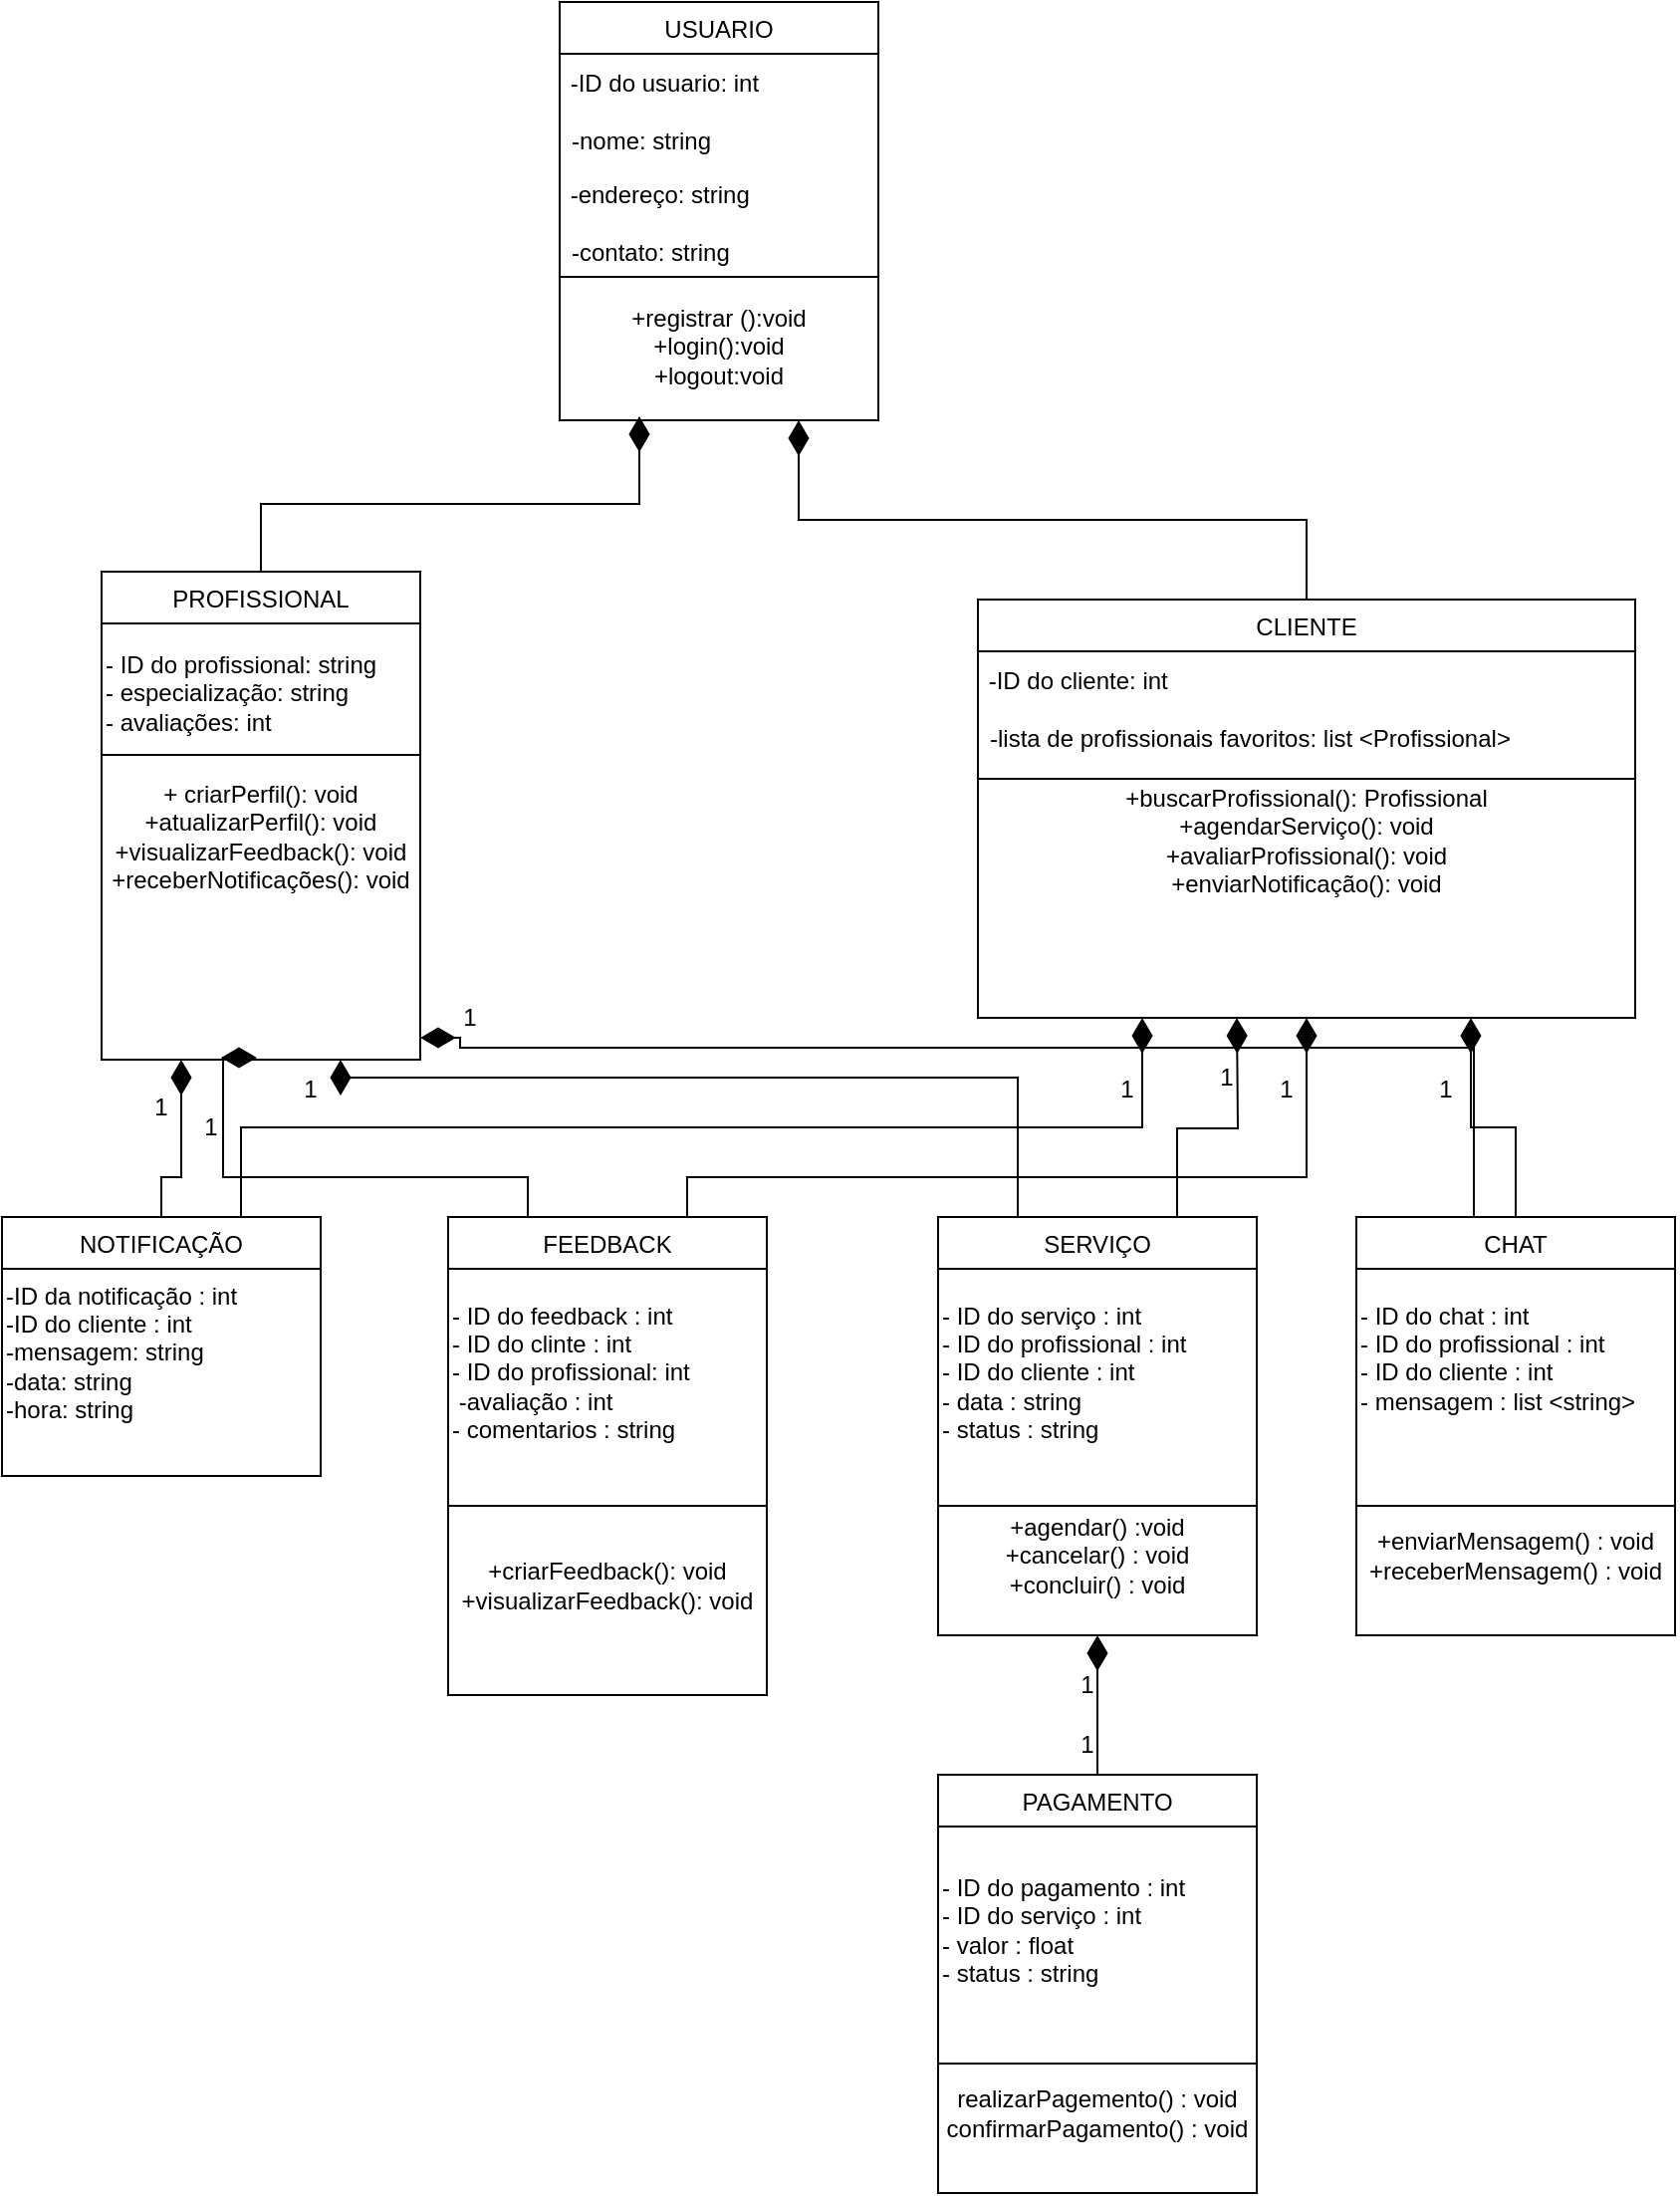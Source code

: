 <mxfile version="24.0.0" type="google">
  <diagram id="C5RBs43oDa-KdzZeNtuy" name="Page-1">
    <mxGraphModel grid="1" page="1" gridSize="10" guides="1" tooltips="1" connect="1" arrows="1" fold="1" pageScale="1" pageWidth="827" pageHeight="1169" math="0" shadow="0">
      <root>
        <mxCell id="WIyWlLk6GJQsqaUBKTNV-0" />
        <mxCell id="WIyWlLk6GJQsqaUBKTNV-1" parent="WIyWlLk6GJQsqaUBKTNV-0" />
        <mxCell id="kIVhi-jcQlniMlff_hRi-9" style="edgeStyle=orthogonalEdgeStyle;rounded=0;orthogonalLoop=1;jettySize=auto;html=1;exitX=0.5;exitY=0;exitDx=0;exitDy=0;entryX=0.25;entryY=1;entryDx=0;entryDy=0;endArrow=diamondThin;endFill=1;endSize=15;" edge="1" parent="WIyWlLk6GJQsqaUBKTNV-1" source="zkfFHV4jXpPFQw0GAbJ--6" target="kIVhi-jcQlniMlff_hRi-4">
          <mxGeometry relative="1" as="geometry" />
        </mxCell>
        <mxCell id="zkfFHV4jXpPFQw0GAbJ--6" value="PROFISSIONAL" style="swimlane;fontStyle=0;align=center;verticalAlign=top;childLayout=stackLayout;horizontal=1;startSize=26;horizontalStack=0;resizeParent=1;resizeLast=0;collapsible=1;marginBottom=0;rounded=0;shadow=0;strokeWidth=1;" vertex="1" parent="WIyWlLk6GJQsqaUBKTNV-1">
          <mxGeometry x="80" y="316" width="160" height="245" as="geometry">
            <mxRectangle x="130" y="380" width="160" height="26" as="alternateBounds" />
          </mxGeometry>
        </mxCell>
        <mxCell id="jrBkoxU86i3SBeRhGrjF-7" value="- ID do profissional: string&lt;br&gt;- especialização: string&lt;br&gt;- avaliações: int" style="text;strokeColor=none;align=left;fillColor=none;html=1;verticalAlign=middle;whiteSpace=wrap;rounded=0;" vertex="1" parent="zkfFHV4jXpPFQw0GAbJ--6">
          <mxGeometry y="26" width="160" height="70" as="geometry" />
        </mxCell>
        <mxCell id="kIVhi-jcQlniMlff_hRi-7" value="" style="endArrow=none;html=1;rounded=0;exitX=0;exitY=0.5;exitDx=0;exitDy=0;entryX=1;entryY=0.5;entryDx=0;entryDy=0;" edge="1" parent="zkfFHV4jXpPFQw0GAbJ--6">
          <mxGeometry width="50" height="50" relative="1" as="geometry">
            <mxPoint y="92" as="sourcePoint" />
            <mxPoint x="160" y="92" as="targetPoint" />
          </mxGeometry>
        </mxCell>
        <mxCell id="kIVhi-jcQlniMlff_hRi-8" value="+ criarPerfil(): void&lt;br&gt;+atualizarPerfil(): void&lt;br&gt;+visualizarFeedback(): void&lt;br&gt;+receberNotificações(): void" style="text;html=1;align=center;verticalAlign=middle;whiteSpace=wrap;rounded=0;" vertex="1" parent="zkfFHV4jXpPFQw0GAbJ--6">
          <mxGeometry y="96" width="160" height="74" as="geometry" />
        </mxCell>
        <mxCell id="zkfFHV4jXpPFQw0GAbJ--13" value="USUARIO" style="swimlane;fontStyle=0;align=center;verticalAlign=top;childLayout=stackLayout;horizontal=1;startSize=26;horizontalStack=0;resizeParent=1;resizeLast=0;collapsible=1;marginBottom=0;rounded=0;shadow=0;strokeWidth=1;" vertex="1" parent="WIyWlLk6GJQsqaUBKTNV-1">
          <mxGeometry x="310" y="30" width="160" height="210" as="geometry">
            <mxRectangle x="340" y="380" width="170" height="26" as="alternateBounds" />
          </mxGeometry>
        </mxCell>
        <mxCell id="3laLvIZvpJ1ySH2hgdI9-2" value="&amp;nbsp;-ID do usuario: int" style="text;html=1;align=left;verticalAlign=middle;resizable=0;points=[];autosize=1;strokeColor=none;fillColor=none;" vertex="1" parent="zkfFHV4jXpPFQw0GAbJ--13">
          <mxGeometry y="26" width="160" height="30" as="geometry" />
        </mxCell>
        <mxCell id="jrBkoxU86i3SBeRhGrjF-17" value="-nome: string" style="text;align=left;verticalAlign=top;spacingLeft=4;spacingRight=4;overflow=hidden;rotatable=0;points=[[0,0.5],[1,0.5]];portConstraint=eastwest;rounded=0;shadow=0;html=0;" vertex="1" parent="zkfFHV4jXpPFQw0GAbJ--13">
          <mxGeometry y="56" width="160" height="26" as="geometry" />
        </mxCell>
        <mxCell id="jrBkoxU86i3SBeRhGrjF-19" value="&amp;nbsp;-endereço: string" style="text;strokeColor=none;align=left;fillColor=none;html=1;verticalAlign=middle;whiteSpace=wrap;rounded=0;" vertex="1" parent="zkfFHV4jXpPFQw0GAbJ--13">
          <mxGeometry y="82" width="160" height="30" as="geometry" />
        </mxCell>
        <mxCell id="jrBkoxU86i3SBeRhGrjF-18" value="-contato: string" style="text;align=left;verticalAlign=top;spacingLeft=4;spacingRight=4;overflow=hidden;rotatable=0;points=[[0,0.5],[1,0.5]];portConstraint=eastwest;rounded=0;shadow=0;html=0;" vertex="1" parent="zkfFHV4jXpPFQw0GAbJ--13">
          <mxGeometry y="112" width="160" height="26" as="geometry" />
        </mxCell>
        <mxCell id="kIVhi-jcQlniMlff_hRi-3" value="" style="endArrow=none;html=1;rounded=0;exitX=0;exitY=0.75;exitDx=0;exitDy=0;entryX=1;entryY=0.75;entryDx=0;entryDy=0;endFill=0;" edge="1" parent="zkfFHV4jXpPFQw0GAbJ--13">
          <mxGeometry width="50" height="50" relative="1" as="geometry">
            <mxPoint y="138" as="sourcePoint" />
            <mxPoint x="160" y="138" as="targetPoint" />
            <Array as="points">
              <mxPoint x="80" y="138" />
            </Array>
          </mxGeometry>
        </mxCell>
        <mxCell id="kIVhi-jcQlniMlff_hRi-4" value="+registrar ():void&lt;br&gt;+login():void&lt;br&gt;+logout:void" style="text;html=1;align=center;verticalAlign=middle;whiteSpace=wrap;rounded=0;" vertex="1" parent="zkfFHV4jXpPFQw0GAbJ--13">
          <mxGeometry y="138" width="160" height="70" as="geometry" />
        </mxCell>
        <mxCell id="kIVhi-jcQlniMlff_hRi-17" style="edgeStyle=orthogonalEdgeStyle;rounded=0;orthogonalLoop=1;jettySize=auto;html=1;exitX=0.5;exitY=0;exitDx=0;exitDy=0;entryX=0.75;entryY=1;entryDx=0;entryDy=0;endArrow=diamondThin;endFill=1;endSize=15;" edge="1" parent="WIyWlLk6GJQsqaUBKTNV-1" source="kIVhi-jcQlniMlff_hRi-10" target="zkfFHV4jXpPFQw0GAbJ--13">
          <mxGeometry relative="1" as="geometry" />
        </mxCell>
        <mxCell id="kIVhi-jcQlniMlff_hRi-10" value="CLIENTE" style="swimlane;fontStyle=0;align=center;verticalAlign=top;childLayout=stackLayout;horizontal=1;startSize=26;horizontalStack=0;resizeParent=1;resizeLast=0;collapsible=1;marginBottom=0;rounded=0;shadow=0;strokeWidth=1;" vertex="1" parent="WIyWlLk6GJQsqaUBKTNV-1">
          <mxGeometry x="520" y="330" width="330" height="210" as="geometry">
            <mxRectangle x="340" y="380" width="170" height="26" as="alternateBounds" />
          </mxGeometry>
        </mxCell>
        <mxCell id="kIVhi-jcQlniMlff_hRi-11" value="&amp;nbsp;-ID do cliente: int" style="text;html=1;align=left;verticalAlign=middle;resizable=0;points=[];autosize=1;strokeColor=none;fillColor=none;" vertex="1" parent="kIVhi-jcQlniMlff_hRi-10">
          <mxGeometry y="26" width="330" height="30" as="geometry" />
        </mxCell>
        <mxCell id="kIVhi-jcQlniMlff_hRi-12" value="-lista de profissionais favoritos: list &lt;Profissional&gt;" style="text;align=left;verticalAlign=top;spacingLeft=4;spacingRight=4;overflow=hidden;rotatable=0;points=[[0,0.5],[1,0.5]];portConstraint=eastwest;rounded=0;shadow=0;html=0;" vertex="1" parent="kIVhi-jcQlniMlff_hRi-10">
          <mxGeometry y="56" width="330" height="26" as="geometry" />
        </mxCell>
        <mxCell id="kIVhi-jcQlniMlff_hRi-15" value="" style="endArrow=none;html=1;rounded=0;exitX=0;exitY=0.75;exitDx=0;exitDy=0;endFill=0;" edge="1" parent="kIVhi-jcQlniMlff_hRi-10">
          <mxGeometry width="50" height="50" relative="1" as="geometry">
            <mxPoint y="90" as="sourcePoint" />
            <mxPoint x="330" y="90" as="targetPoint" />
            <Array as="points">
              <mxPoint x="80" y="90" />
            </Array>
          </mxGeometry>
        </mxCell>
        <mxCell id="kIVhi-jcQlniMlff_hRi-16" value="+buscarProfissional(): Profissional&lt;br&gt;+agendarServiço(): void&lt;br&gt;+avaliarProfissional(): void&lt;br&gt;+enviarNotificação(): void" style="text;html=1;align=center;verticalAlign=middle;whiteSpace=wrap;rounded=0;" vertex="1" parent="kIVhi-jcQlniMlff_hRi-10">
          <mxGeometry y="82" width="330" height="78" as="geometry" />
        </mxCell>
        <mxCell id="kIVhi-jcQlniMlff_hRi-37" style="edgeStyle=orthogonalEdgeStyle;rounded=0;orthogonalLoop=1;jettySize=auto;html=1;exitX=0.75;exitY=0;exitDx=0;exitDy=0;entryX=0.25;entryY=1;entryDx=0;entryDy=0;endArrow=diamondThin;endFill=1;endSize=15;" edge="1" parent="WIyWlLk6GJQsqaUBKTNV-1" source="kIVhi-jcQlniMlff_hRi-22" target="kIVhi-jcQlniMlff_hRi-10">
          <mxGeometry relative="1" as="geometry" />
        </mxCell>
        <mxCell id="kIVhi-jcQlniMlff_hRi-22" value="NOTIFICAÇÃO" style="swimlane;fontStyle=0;align=center;verticalAlign=top;childLayout=stackLayout;horizontal=1;startSize=26;horizontalStack=0;resizeParent=1;resizeLast=0;collapsible=1;marginBottom=0;rounded=0;shadow=0;strokeWidth=1;" vertex="1" parent="WIyWlLk6GJQsqaUBKTNV-1">
          <mxGeometry x="30" y="640" width="160" height="130" as="geometry">
            <mxRectangle x="130" y="380" width="160" height="26" as="alternateBounds" />
          </mxGeometry>
        </mxCell>
        <mxCell id="kIVhi-jcQlniMlff_hRi-23" value="-ID da notificação : int&lt;br&gt;-ID do cliente : int&lt;br&gt;-mensagem: string&lt;br&gt;-data: string&lt;br&gt;-hora: string" style="text;strokeColor=none;align=left;fillColor=none;html=1;verticalAlign=middle;whiteSpace=wrap;rounded=0;" vertex="1" parent="kIVhi-jcQlniMlff_hRi-22">
          <mxGeometry y="26" width="160" height="84" as="geometry" />
        </mxCell>
        <mxCell id="kIVhi-jcQlniMlff_hRi-28" value="" style="edgeStyle=orthogonalEdgeStyle;rounded=0;orthogonalLoop=1;jettySize=auto;html=1;exitX=0.5;exitY=0;exitDx=0;exitDy=0;endArrow=diamondThin;endFill=1;endSize=15;entryX=0.25;entryY=1;entryDx=0;entryDy=0;" edge="1" parent="WIyWlLk6GJQsqaUBKTNV-1" source="kIVhi-jcQlniMlff_hRi-22" target="zkfFHV4jXpPFQw0GAbJ--6">
          <mxGeometry relative="1" as="geometry">
            <mxPoint x="110" y="640" as="sourcePoint" />
            <mxPoint x="120" y="580" as="targetPoint" />
            <Array as="points">
              <mxPoint x="110" y="620" />
              <mxPoint x="120" y="620" />
            </Array>
          </mxGeometry>
        </mxCell>
        <mxCell id="kIVhi-jcQlniMlff_hRi-29" value="1" style="text;html=1;align=center;verticalAlign=middle;whiteSpace=wrap;rounded=0;" vertex="1" parent="WIyWlLk6GJQsqaUBKTNV-1">
          <mxGeometry x="105" y="570" width="10" height="30" as="geometry" />
        </mxCell>
        <mxCell id="kIVhi-jcQlniMlff_hRi-38" style="edgeStyle=orthogonalEdgeStyle;rounded=0;orthogonalLoop=1;jettySize=auto;html=1;exitX=0.75;exitY=0;exitDx=0;exitDy=0;entryX=0.5;entryY=1;entryDx=0;entryDy=0;endArrow=diamondThin;endFill=1;endSize=15;" edge="1" parent="WIyWlLk6GJQsqaUBKTNV-1" source="kIVhi-jcQlniMlff_hRi-31" target="kIVhi-jcQlniMlff_hRi-10">
          <mxGeometry relative="1" as="geometry">
            <Array as="points">
              <mxPoint x="374" y="620" />
              <mxPoint x="685" y="620" />
            </Array>
          </mxGeometry>
        </mxCell>
        <mxCell id="kIVhi-jcQlniMlff_hRi-47" style="edgeStyle=orthogonalEdgeStyle;rounded=0;orthogonalLoop=1;jettySize=auto;html=1;exitX=0.25;exitY=0;exitDx=0;exitDy=0;endArrow=diamondThin;endFill=1;endSize=15;" edge="1" parent="WIyWlLk6GJQsqaUBKTNV-1" source="kIVhi-jcQlniMlff_hRi-31">
          <mxGeometry relative="1" as="geometry">
            <mxPoint x="140" y="560" as="targetPoint" />
            <Array as="points">
              <mxPoint x="294" y="620" />
              <mxPoint x="141" y="620" />
            </Array>
          </mxGeometry>
        </mxCell>
        <mxCell id="kIVhi-jcQlniMlff_hRi-31" value="FEEDBACK" style="swimlane;fontStyle=0;align=center;verticalAlign=top;childLayout=stackLayout;horizontal=1;startSize=26;horizontalStack=0;resizeParent=1;resizeLast=0;collapsible=1;marginBottom=0;rounded=0;shadow=0;strokeWidth=1;" vertex="1" parent="WIyWlLk6GJQsqaUBKTNV-1">
          <mxGeometry x="254" y="640" width="160" height="240" as="geometry">
            <mxRectangle x="130" y="380" width="160" height="26" as="alternateBounds" />
          </mxGeometry>
        </mxCell>
        <mxCell id="kIVhi-jcQlniMlff_hRi-33" value="" style="endArrow=none;html=1;rounded=0;exitX=0;exitY=0.5;exitDx=0;exitDy=0;entryX=1;entryY=0.5;entryDx=0;entryDy=0;" edge="1" parent="kIVhi-jcQlniMlff_hRi-31">
          <mxGeometry width="50" height="50" relative="1" as="geometry">
            <mxPoint y="145" as="sourcePoint" />
            <mxPoint x="160" y="145" as="targetPoint" />
          </mxGeometry>
        </mxCell>
        <mxCell id="kIVhi-jcQlniMlff_hRi-32" value="- ID do feedback : int&lt;br&gt;- ID do clinte : int&lt;br&gt;- ID do profissional: int&lt;br&gt;&amp;nbsp;-avaliação : int&lt;br&gt;- comentarios : string" style="text;strokeColor=none;align=left;fillColor=none;html=1;verticalAlign=middle;whiteSpace=wrap;rounded=0;" vertex="1" parent="kIVhi-jcQlniMlff_hRi-31">
          <mxGeometry y="26" width="160" height="104" as="geometry" />
        </mxCell>
        <mxCell id="kIVhi-jcQlniMlff_hRi-34" value="+criarFeedback(): void&lt;br&gt;+visualizarFeedback(): void" style="text;html=1;align=center;verticalAlign=middle;whiteSpace=wrap;rounded=0;" vertex="1" parent="kIVhi-jcQlniMlff_hRi-31">
          <mxGeometry y="130" width="160" height="110" as="geometry" />
        </mxCell>
        <mxCell id="kIVhi-jcQlniMlff_hRi-36" value="1" style="text;html=1;align=center;verticalAlign=middle;whiteSpace=wrap;rounded=0;" vertex="1" parent="WIyWlLk6GJQsqaUBKTNV-1">
          <mxGeometry x="130" y="580" width="10" height="30" as="geometry" />
        </mxCell>
        <mxCell id="kIVhi-jcQlniMlff_hRi-43" style="edgeStyle=orthogonalEdgeStyle;rounded=0;orthogonalLoop=1;jettySize=auto;html=1;exitX=0.75;exitY=0;exitDx=0;exitDy=0;endSize=15;endArrow=diamondThin;endFill=1;" edge="1" parent="WIyWlLk6GJQsqaUBKTNV-1" source="kIVhi-jcQlniMlff_hRi-39">
          <mxGeometry relative="1" as="geometry">
            <mxPoint x="650" y="540" as="targetPoint" />
          </mxGeometry>
        </mxCell>
        <mxCell id="kIVhi-jcQlniMlff_hRi-52" style="edgeStyle=orthogonalEdgeStyle;rounded=0;orthogonalLoop=1;jettySize=auto;html=1;exitX=0.25;exitY=0;exitDx=0;exitDy=0;entryX=0.75;entryY=1;entryDx=0;entryDy=0;endArrow=diamondThin;endFill=1;endSize=15;" edge="1" parent="WIyWlLk6GJQsqaUBKTNV-1" source="kIVhi-jcQlniMlff_hRi-39" target="zkfFHV4jXpPFQw0GAbJ--6">
          <mxGeometry relative="1" as="geometry">
            <Array as="points">
              <mxPoint x="540" y="570" />
              <mxPoint x="200" y="570" />
            </Array>
          </mxGeometry>
        </mxCell>
        <mxCell id="kIVhi-jcQlniMlff_hRi-39" value="SERVIÇO" style="swimlane;fontStyle=0;align=center;verticalAlign=top;childLayout=stackLayout;horizontal=1;startSize=26;horizontalStack=0;resizeParent=1;resizeLast=0;collapsible=1;marginBottom=0;rounded=0;shadow=0;strokeWidth=1;" vertex="1" parent="WIyWlLk6GJQsqaUBKTNV-1">
          <mxGeometry x="500" y="640" width="160" height="210" as="geometry">
            <mxRectangle x="130" y="380" width="160" height="26" as="alternateBounds" />
          </mxGeometry>
        </mxCell>
        <mxCell id="kIVhi-jcQlniMlff_hRi-40" value="" style="endArrow=none;html=1;rounded=0;exitX=0;exitY=0.5;exitDx=0;exitDy=0;entryX=1;entryY=0.5;entryDx=0;entryDy=0;" edge="1" parent="kIVhi-jcQlniMlff_hRi-39">
          <mxGeometry width="50" height="50" relative="1" as="geometry">
            <mxPoint y="145" as="sourcePoint" />
            <mxPoint x="160" y="145" as="targetPoint" />
          </mxGeometry>
        </mxCell>
        <mxCell id="kIVhi-jcQlniMlff_hRi-41" value="- ID do serviço : int&lt;br&gt;- ID do profissional : int&lt;br&gt;- ID do cliente : int&lt;br&gt;- data : string&lt;br&gt;- status : string" style="text;strokeColor=none;align=left;fillColor=none;html=1;verticalAlign=middle;whiteSpace=wrap;rounded=0;" vertex="1" parent="kIVhi-jcQlniMlff_hRi-39">
          <mxGeometry y="26" width="160" height="104" as="geometry" />
        </mxCell>
        <mxCell id="kIVhi-jcQlniMlff_hRi-42" value="+agendar() :void&lt;br&gt;+cancelar() : void&lt;br&gt;+concluir() : void" style="text;html=1;align=center;verticalAlign=middle;whiteSpace=wrap;rounded=0;" vertex="1" parent="kIVhi-jcQlniMlff_hRi-39">
          <mxGeometry y="130" width="160" height="80" as="geometry" />
        </mxCell>
        <mxCell id="kIVhi-jcQlniMlff_hRi-49" value="1" style="text;html=1;align=center;verticalAlign=middle;whiteSpace=wrap;rounded=0;" vertex="1" parent="WIyWlLk6GJQsqaUBKTNV-1">
          <mxGeometry x="590" y="561" width="10" height="30" as="geometry" />
        </mxCell>
        <mxCell id="kIVhi-jcQlniMlff_hRi-50" value="1" style="text;html=1;align=center;verticalAlign=middle;whiteSpace=wrap;rounded=0;" vertex="1" parent="WIyWlLk6GJQsqaUBKTNV-1">
          <mxGeometry x="640" y="555" width="10" height="30" as="geometry" />
        </mxCell>
        <mxCell id="kIVhi-jcQlniMlff_hRi-51" value="1" style="text;html=1;align=center;verticalAlign=middle;whiteSpace=wrap;rounded=0;" vertex="1" parent="WIyWlLk6GJQsqaUBKTNV-1">
          <mxGeometry x="670" y="561" width="10" height="30" as="geometry" />
        </mxCell>
        <mxCell id="kIVhi-jcQlniMlff_hRi-53" value="1" style="text;html=1;align=center;verticalAlign=middle;whiteSpace=wrap;rounded=0;" vertex="1" parent="WIyWlLk6GJQsqaUBKTNV-1">
          <mxGeometry x="180" y="561" width="10" height="30" as="geometry" />
        </mxCell>
        <mxCell id="kIVhi-jcQlniMlff_hRi-58" style="edgeStyle=orthogonalEdgeStyle;rounded=0;orthogonalLoop=1;jettySize=auto;html=1;exitX=0.5;exitY=0;exitDx=0;exitDy=0;entryX=0.75;entryY=1;entryDx=0;entryDy=0;endArrow=diamondThin;endFill=1;endSize=15;" edge="1" parent="WIyWlLk6GJQsqaUBKTNV-1" source="kIVhi-jcQlniMlff_hRi-54" target="kIVhi-jcQlniMlff_hRi-10">
          <mxGeometry relative="1" as="geometry" />
        </mxCell>
        <mxCell id="kIVhi-jcQlniMlff_hRi-60" style="edgeStyle=orthogonalEdgeStyle;rounded=0;orthogonalLoop=1;jettySize=auto;html=1;exitX=0.25;exitY=0;exitDx=0;exitDy=0;endArrow=diamondThin;endFill=1;endSize=15;" edge="1" parent="WIyWlLk6GJQsqaUBKTNV-1">
          <mxGeometry relative="1" as="geometry">
            <mxPoint x="240" y="550" as="targetPoint" />
            <mxPoint x="769" y="645" as="sourcePoint" />
            <Array as="points">
              <mxPoint x="769" y="555" />
              <mxPoint x="260" y="555" />
            </Array>
          </mxGeometry>
        </mxCell>
        <mxCell id="kIVhi-jcQlniMlff_hRi-54" value="CHAT" style="swimlane;fontStyle=0;align=center;verticalAlign=top;childLayout=stackLayout;horizontal=1;startSize=26;horizontalStack=0;resizeParent=1;resizeLast=0;collapsible=1;marginBottom=0;rounded=0;shadow=0;strokeWidth=1;" vertex="1" parent="WIyWlLk6GJQsqaUBKTNV-1">
          <mxGeometry x="710" y="640" width="160" height="210" as="geometry">
            <mxRectangle x="130" y="380" width="160" height="26" as="alternateBounds" />
          </mxGeometry>
        </mxCell>
        <mxCell id="kIVhi-jcQlniMlff_hRi-55" value="" style="endArrow=none;html=1;rounded=0;exitX=0;exitY=0.5;exitDx=0;exitDy=0;entryX=1;entryY=0.5;entryDx=0;entryDy=0;" edge="1" parent="kIVhi-jcQlniMlff_hRi-54">
          <mxGeometry width="50" height="50" relative="1" as="geometry">
            <mxPoint y="145" as="sourcePoint" />
            <mxPoint x="160" y="145" as="targetPoint" />
          </mxGeometry>
        </mxCell>
        <mxCell id="kIVhi-jcQlniMlff_hRi-56" value="- ID do chat : int&lt;br&gt;- ID do profissional : int&lt;br&gt;- ID do cliente : int&lt;br&gt;- mensagem : list &amp;lt;string&amp;gt;&lt;div&gt;&lt;br/&gt;&lt;/div&gt;" style="text;strokeColor=none;align=left;fillColor=none;html=1;verticalAlign=middle;whiteSpace=wrap;rounded=0;" vertex="1" parent="kIVhi-jcQlniMlff_hRi-54">
          <mxGeometry y="26" width="160" height="104" as="geometry" />
        </mxCell>
        <mxCell id="kIVhi-jcQlniMlff_hRi-57" value="+enviarMensagem() : void&lt;br&gt;+receberMensagem() : void" style="text;html=1;align=center;verticalAlign=middle;whiteSpace=wrap;rounded=0;" vertex="1" parent="kIVhi-jcQlniMlff_hRi-54">
          <mxGeometry y="130" width="160" height="80" as="geometry" />
        </mxCell>
        <mxCell id="kIVhi-jcQlniMlff_hRi-59" value="1" style="text;html=1;align=center;verticalAlign=middle;whiteSpace=wrap;rounded=0;" vertex="1" parent="WIyWlLk6GJQsqaUBKTNV-1">
          <mxGeometry x="750" y="561" width="10" height="30" as="geometry" />
        </mxCell>
        <mxCell id="kIVhi-jcQlniMlff_hRi-61" value="1" style="text;html=1;align=center;verticalAlign=middle;whiteSpace=wrap;rounded=0;" vertex="1" parent="WIyWlLk6GJQsqaUBKTNV-1">
          <mxGeometry x="260" y="525" width="10" height="30" as="geometry" />
        </mxCell>
        <mxCell id="kIVhi-jcQlniMlff_hRi-67" style="edgeStyle=orthogonalEdgeStyle;rounded=0;orthogonalLoop=1;jettySize=auto;html=1;exitX=0.5;exitY=0;exitDx=0;exitDy=0;entryX=0.5;entryY=1;entryDx=0;entryDy=0;endArrow=diamondThin;endFill=1;endSize=15;" edge="1" parent="WIyWlLk6GJQsqaUBKTNV-1" source="kIVhi-jcQlniMlff_hRi-62" target="kIVhi-jcQlniMlff_hRi-42">
          <mxGeometry relative="1" as="geometry" />
        </mxCell>
        <mxCell id="kIVhi-jcQlniMlff_hRi-62" value="PAGAMENTO" style="swimlane;fontStyle=0;align=center;verticalAlign=top;childLayout=stackLayout;horizontal=1;startSize=26;horizontalStack=0;resizeParent=1;resizeLast=0;collapsible=1;marginBottom=0;rounded=0;shadow=0;strokeWidth=1;" vertex="1" parent="WIyWlLk6GJQsqaUBKTNV-1">
          <mxGeometry x="500" y="920" width="160" height="210" as="geometry">
            <mxRectangle x="130" y="380" width="160" height="26" as="alternateBounds" />
          </mxGeometry>
        </mxCell>
        <mxCell id="kIVhi-jcQlniMlff_hRi-63" value="" style="endArrow=none;html=1;rounded=0;exitX=0;exitY=0.5;exitDx=0;exitDy=0;entryX=1;entryY=0.5;entryDx=0;entryDy=0;" edge="1" parent="kIVhi-jcQlniMlff_hRi-62">
          <mxGeometry width="50" height="50" relative="1" as="geometry">
            <mxPoint y="145" as="sourcePoint" />
            <mxPoint x="160" y="145" as="targetPoint" />
          </mxGeometry>
        </mxCell>
        <mxCell id="kIVhi-jcQlniMlff_hRi-64" value="- ID do pagamento : int&lt;br&gt;- ID do serviço : int&lt;br&gt;- valor : float&lt;br&gt;- status : string" style="text;strokeColor=none;align=left;fillColor=none;html=1;verticalAlign=middle;whiteSpace=wrap;rounded=0;" vertex="1" parent="kIVhi-jcQlniMlff_hRi-62">
          <mxGeometry y="26" width="160" height="104" as="geometry" />
        </mxCell>
        <mxCell id="kIVhi-jcQlniMlff_hRi-65" value="realizarPagemento() : void&lt;br&gt;confirmarPagamento() : void" style="text;html=1;align=center;verticalAlign=middle;whiteSpace=wrap;rounded=0;" vertex="1" parent="kIVhi-jcQlniMlff_hRi-62">
          <mxGeometry y="130" width="160" height="80" as="geometry" />
        </mxCell>
        <mxCell id="kIVhi-jcQlniMlff_hRi-68" value="1" style="text;html=1;align=center;verticalAlign=middle;whiteSpace=wrap;rounded=0;" vertex="1" parent="WIyWlLk6GJQsqaUBKTNV-1">
          <mxGeometry x="570" y="860" width="10" height="30" as="geometry" />
        </mxCell>
        <mxCell id="kIVhi-jcQlniMlff_hRi-69" value="1" style="text;html=1;align=center;verticalAlign=middle;whiteSpace=wrap;rounded=0;" vertex="1" parent="WIyWlLk6GJQsqaUBKTNV-1">
          <mxGeometry x="570" y="890" width="10" height="30" as="geometry" />
        </mxCell>
      </root>
    </mxGraphModel>
  </diagram>
</mxfile>
